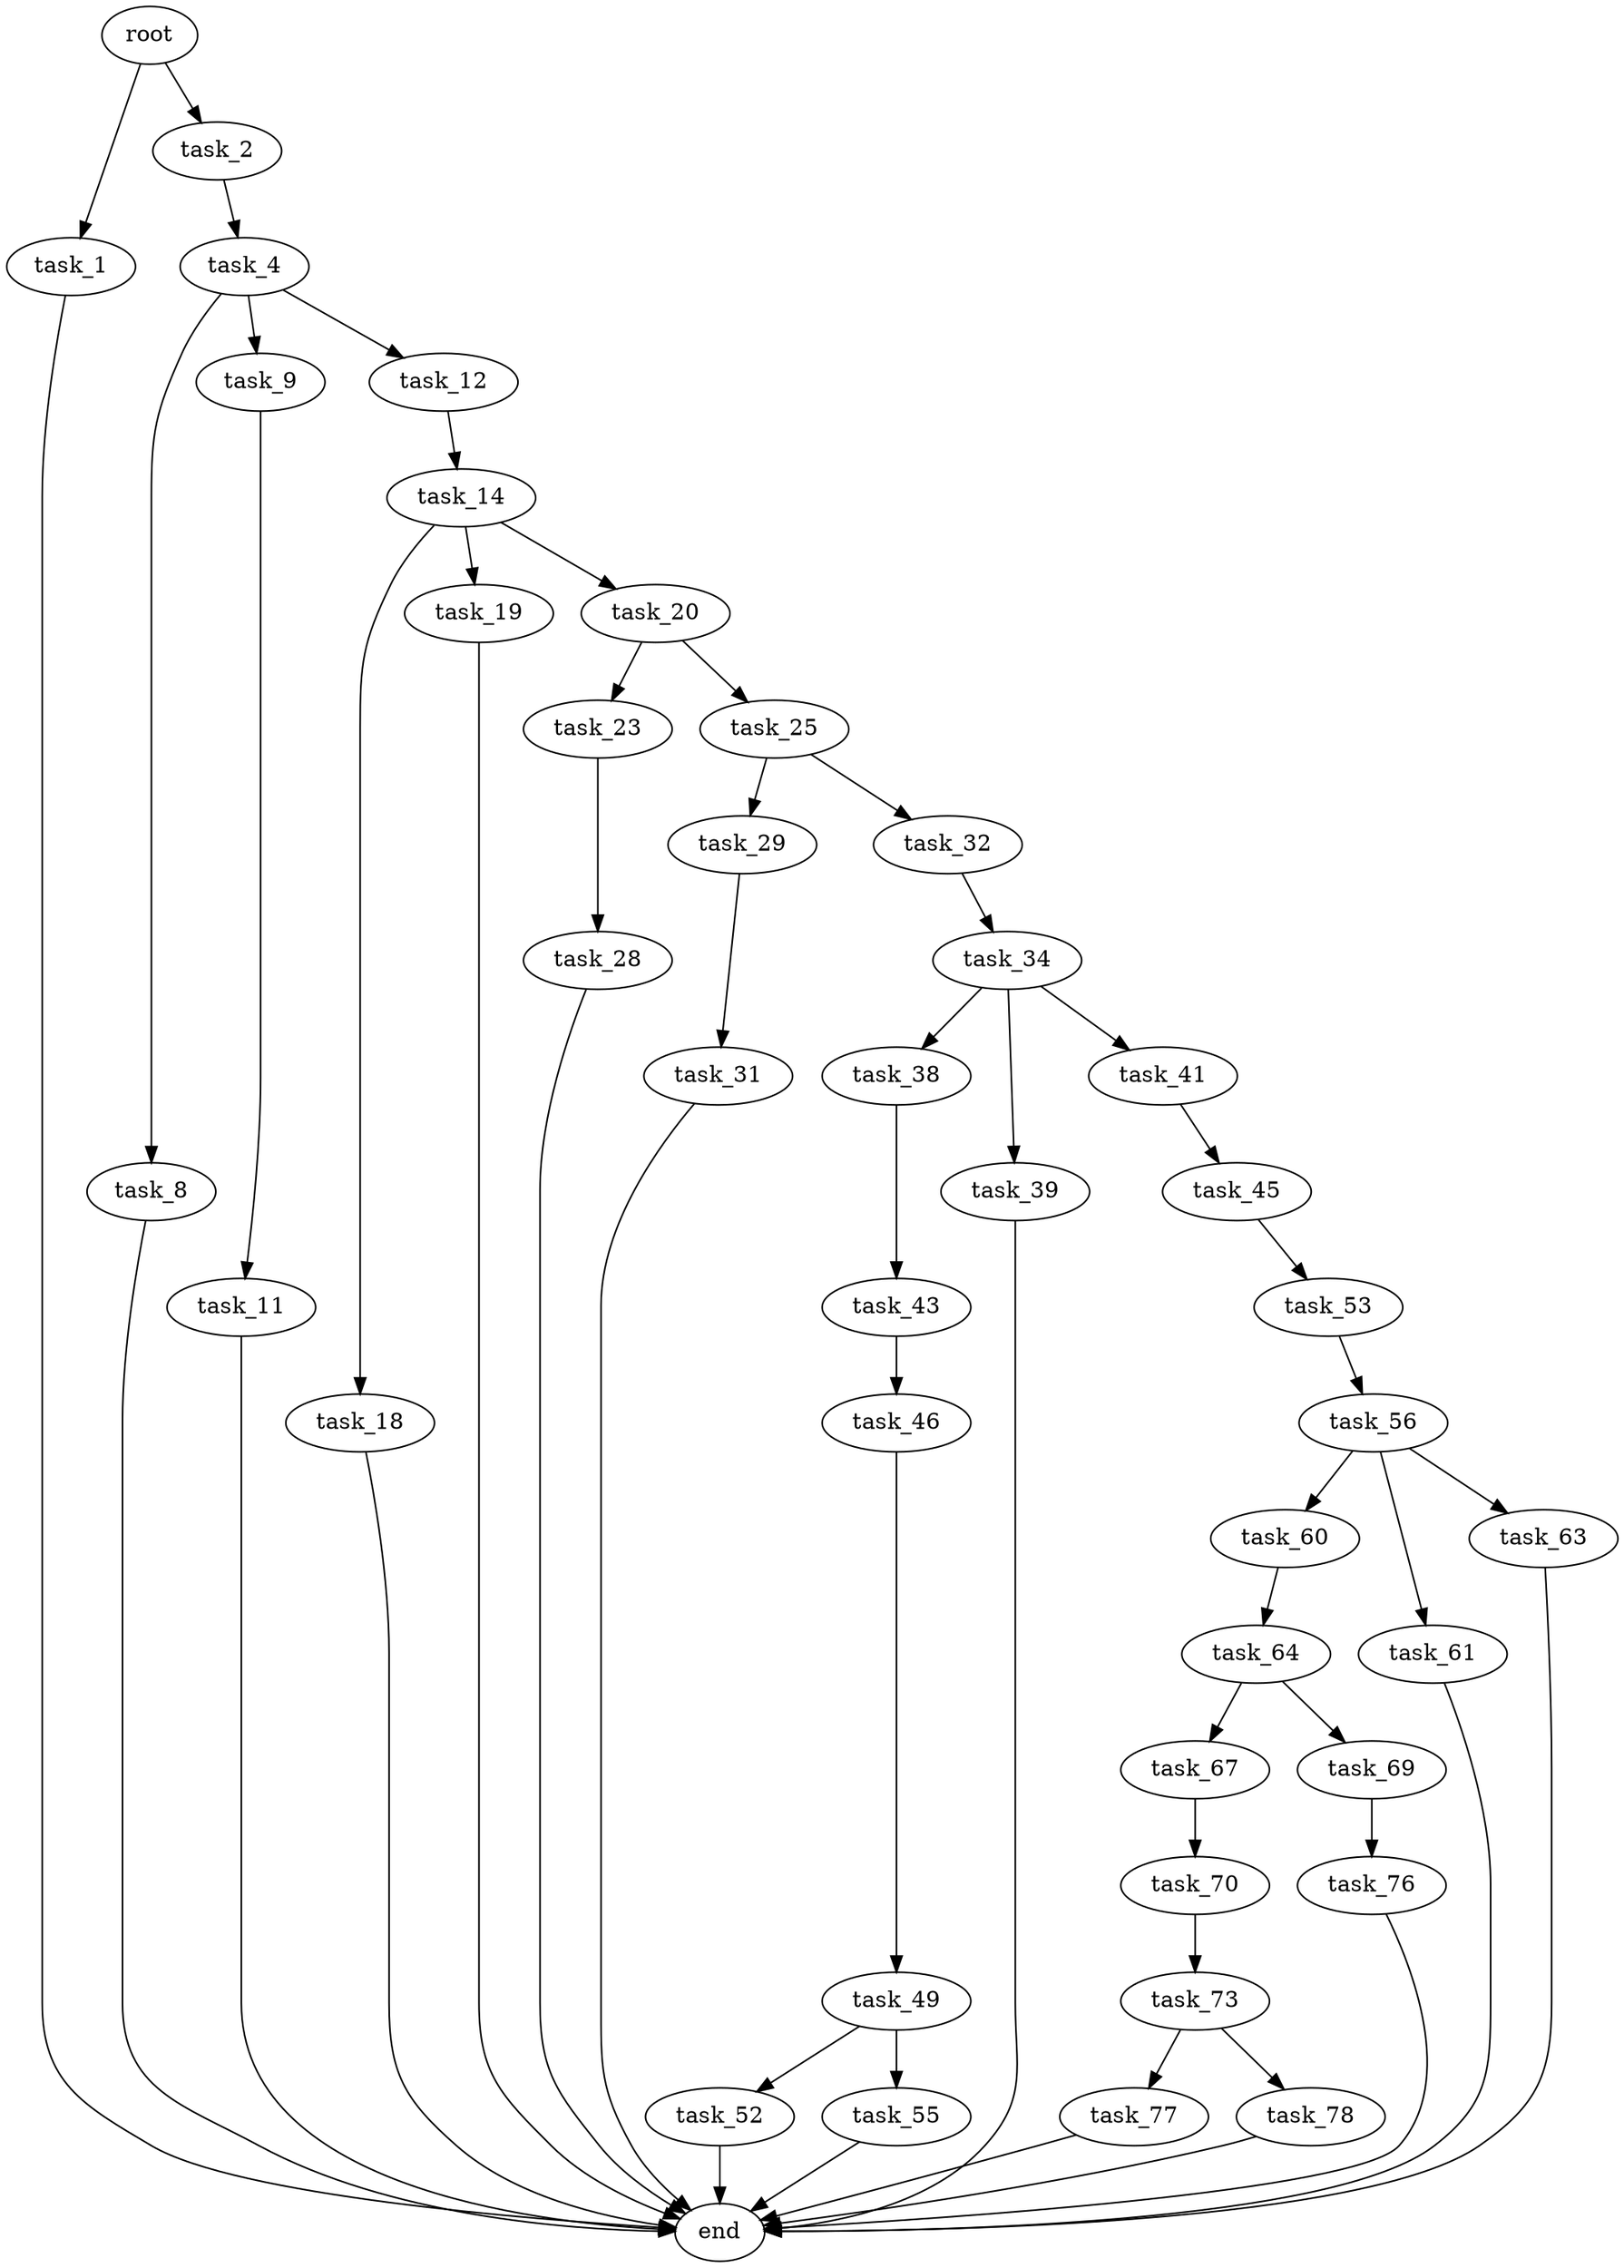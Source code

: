 digraph G {
  root [size="0.000000"];
  task_1 [size="8589934592.000000"];
  task_2 [size="28991029248.000000"];
  task_4 [size="1368893600.000000"];
  task_8 [size="549755813888.000000"];
  task_9 [size="231928233984.000000"];
  task_11 [size="231928233984.000000"];
  task_12 [size="68719476736.000000"];
  task_14 [size="549755813888.000000"];
  task_18 [size="68719476736.000000"];
  task_19 [size="35876324610.000000"];
  task_20 [size="41159552697.000000"];
  task_23 [size="68719476736.000000"];
  task_25 [size="8589934592.000000"];
  task_28 [size="199829296676.000000"];
  task_29 [size="1188003902617.000000"];
  task_31 [size="326325870128.000000"];
  task_32 [size="1073741824000.000000"];
  task_34 [size="231928233984.000000"];
  task_38 [size="204443231468.000000"];
  task_39 [size="782757789696.000000"];
  task_41 [size="28991029248.000000"];
  task_43 [size="258876968582.000000"];
  task_45 [size="15536975454.000000"];
  task_46 [size="231928233984.000000"];
  task_49 [size="237227397986.000000"];
  task_52 [size="44882451839.000000"];
  task_53 [size="1073741824000.000000"];
  task_55 [size="656062658393.000000"];
  task_56 [size="905098921270.000000"];
  task_60 [size="8589934592.000000"];
  task_61 [size="4005719677.000000"];
  task_63 [size="8589934592.000000"];
  task_64 [size="68719476736.000000"];
  task_67 [size="825901296308.000000"];
  task_69 [size="83406703407.000000"];
  task_70 [size="56343287188.000000"];
  task_73 [size="190362748482.000000"];
  task_76 [size="88754717054.000000"];
  task_77 [size="1073741824000.000000"];
  task_78 [size="140636692367.000000"];
  end [size="0.000000"];

  root -> task_1 [size="1.000000"];
  root -> task_2 [size="1.000000"];
  task_1 -> end [size="1.000000"];
  task_2 -> task_4 [size="75497472.000000"];
  task_4 -> task_8 [size="33554432.000000"];
  task_4 -> task_9 [size="33554432.000000"];
  task_4 -> task_12 [size="33554432.000000"];
  task_8 -> end [size="1.000000"];
  task_9 -> task_11 [size="301989888.000000"];
  task_11 -> end [size="1.000000"];
  task_12 -> task_14 [size="134217728.000000"];
  task_14 -> task_18 [size="536870912.000000"];
  task_14 -> task_19 [size="536870912.000000"];
  task_14 -> task_20 [size="536870912.000000"];
  task_18 -> end [size="1.000000"];
  task_19 -> end [size="1.000000"];
  task_20 -> task_23 [size="679477248.000000"];
  task_20 -> task_25 [size="679477248.000000"];
  task_23 -> task_28 [size="134217728.000000"];
  task_25 -> task_29 [size="33554432.000000"];
  task_25 -> task_32 [size="33554432.000000"];
  task_28 -> end [size="1.000000"];
  task_29 -> task_31 [size="838860800.000000"];
  task_31 -> end [size="1.000000"];
  task_32 -> task_34 [size="838860800.000000"];
  task_34 -> task_38 [size="301989888.000000"];
  task_34 -> task_39 [size="301989888.000000"];
  task_34 -> task_41 [size="301989888.000000"];
  task_38 -> task_43 [size="838860800.000000"];
  task_39 -> end [size="1.000000"];
  task_41 -> task_45 [size="75497472.000000"];
  task_43 -> task_46 [size="411041792.000000"];
  task_45 -> task_53 [size="301989888.000000"];
  task_46 -> task_49 [size="301989888.000000"];
  task_49 -> task_52 [size="301989888.000000"];
  task_49 -> task_55 [size="301989888.000000"];
  task_52 -> end [size="1.000000"];
  task_53 -> task_56 [size="838860800.000000"];
  task_55 -> end [size="1.000000"];
  task_56 -> task_60 [size="838860800.000000"];
  task_56 -> task_61 [size="838860800.000000"];
  task_56 -> task_63 [size="838860800.000000"];
  task_60 -> task_64 [size="33554432.000000"];
  task_61 -> end [size="1.000000"];
  task_63 -> end [size="1.000000"];
  task_64 -> task_67 [size="134217728.000000"];
  task_64 -> task_69 [size="134217728.000000"];
  task_67 -> task_70 [size="679477248.000000"];
  task_69 -> task_76 [size="75497472.000000"];
  task_70 -> task_73 [size="75497472.000000"];
  task_73 -> task_77 [size="209715200.000000"];
  task_73 -> task_78 [size="209715200.000000"];
  task_76 -> end [size="1.000000"];
  task_77 -> end [size="1.000000"];
  task_78 -> end [size="1.000000"];
}

